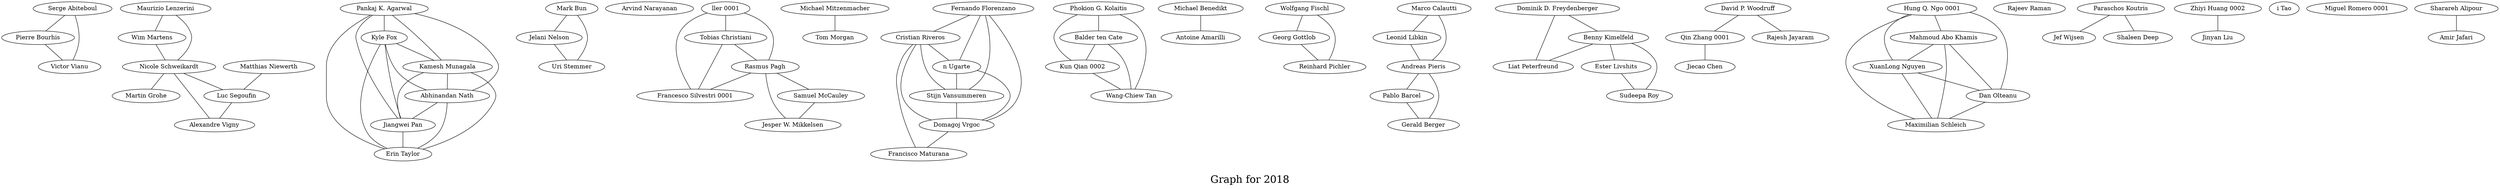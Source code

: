 /*****
Graph for 2018
*****/

graph G {
  graph [splines=true overlap=false]
  node  [shape=ellipse, width=0.3, height=0.3]
  0 [label="Serge Abiteboul"];
  1 [label="Pierre Bourhis"];
  2 [label="Victor Vianu"];
  3 [label="Maurizio Lenzerini"];
  4 [label="Wim Martens"];
  5 [label="Nicole Schweikardt"];
  6 [label="Pankaj K. Agarwal"];
  7 [label="Kyle Fox"];
  8 [label="Kamesh Munagala"];
  9 [label="Abhinandan Nath"];
  10 [label="Jiangwei Pan"];
  11 [label="Erin Taylor"];
  12 [label="Mark Bun"];
  13 [label="Jelani Nelson"];
  14 [label="Uri Stemmer"];
  15 [label="Arvind Narayanan"];
  16 [label="ller 0001"];
  17 [label="Tobias Christiani"];
  18 [label="Rasmus Pagh"];
  19 [label="Francesco Silvestri 0001"];
  20 [label="Michael Mitzenmacher"];
  21 [label="Tom Morgan"];
  22 [label="Fernando Florenzano"];
  23 [label="Cristian Riveros"];
  24 [label="n Ugarte"];
  25 [label="Stijn Vansummeren"];
  26 [label="Domagoj Vrgoc"];
  27 [label="Phokion G. Kolaitis"];
  28 [label="Martin Grohe"];
  29 [label="Michael Benedikt"];
  30 [label="Antoine Amarilli"];
  31 [label="Matthias Niewerth"];
  32 [label="Luc Segoufin"];
  33 [label="Wolfgang Fischl"];
  34 [label="Georg Gottlob"];
  35 [label="Reinhard Pichler"];
  36 [label="Marco Calautti"];
  37 [label="Leonid Libkin"];
  38 [label="Andreas Pieris"];
  39 [label="Dominik D. Freydenberger"];
  40 [label="Benny Kimelfeld"];
  41 [label="Liat Peterfreund"];
  42 [label="David P. Woodruff"];
  43 [label="Qin Zhang 0001"];
  44 [label="Hung Q. Ngo 0001"];
  45 [label="Rajeev Raman"];
  46 [label="Paraschos Koutris"];
  47 [label="Jef Wijsen"];
  48 [label="Mahmoud Abo Khamis"];
  49 [label="XuanLong Nguyen"];
  50 [label="Dan Olteanu"];
  51 [label="Maximilian Schleich"];
  52 [label="Zhiyi Huang 0002"];
  53 [label="Jinyan Liu"];
  54 [label="Alexandre Vigny"];
  55 [label="Pablo Barcel"];
  56 [label="Gerald Berger"];
  57 [label="Balder ten Cate"];
  58 [label="Kun Qian 0002"];
  59 [label="Wang-Chiew Tan"];
  60 [label="i Tao"];
  61 [label="Rajesh Jayaram"];
  62 [label="Miguel Romero 0001"];
  63 [label="Sharareh Alipour"];
  64 [label="Amir Jafari"];
  65 [label="Ester Livshits"];
  66 [label="Sudeepa Roy"];
  67 [label="Samuel McCauley"];
  68 [label="Jesper W. Mikkelsen"];
  69 [label="Jiecao Chen"];
  70 [label="Shaleen Deep"];
  71 [label="Francisco Maturana"];
  0 -- 1;
  0 -- 2;
  1 -- 2;
  3 -- 4;
  3 -- 5;
  4 -- 5;
  5 -- 28;
  5 -- 32;
  5 -- 54;
  6 -- 7;
  6 -- 8;
  6 -- 9;
  6 -- 10;
  6 -- 11;
  7 -- 8;
  7 -- 9;
  7 -- 10;
  7 -- 11;
  8 -- 9;
  8 -- 10;
  8 -- 11;
  9 -- 10;
  9 -- 11;
  10 -- 11;
  12 -- 13;
  12 -- 14;
  13 -- 14;
  16 -- 17;
  16 -- 18;
  16 -- 19;
  17 -- 18;
  17 -- 19;
  18 -- 19;
  18 -- 67;
  18 -- 68;
  20 -- 21;
  22 -- 23;
  22 -- 24;
  22 -- 25;
  22 -- 26;
  23 -- 24;
  23 -- 25;
  23 -- 26;
  23 -- 71;
  24 -- 25;
  24 -- 26;
  25 -- 26;
  26 -- 71;
  27 -- 57;
  27 -- 58;
  27 -- 59;
  29 -- 30;
  31 -- 32;
  32 -- 54;
  33 -- 34;
  33 -- 35;
  34 -- 35;
  36 -- 37;
  36 -- 38;
  37 -- 38;
  38 -- 55;
  38 -- 56;
  39 -- 40;
  39 -- 41;
  40 -- 41;
  40 -- 65;
  40 -- 66;
  42 -- 43;
  42 -- 61;
  43 -- 69;
  44 -- 48;
  44 -- 49;
  44 -- 50;
  44 -- 51;
  46 -- 47;
  46 -- 70;
  48 -- 49;
  48 -- 50;
  48 -- 51;
  49 -- 50;
  49 -- 51;
  50 -- 51;
  52 -- 53;
  55 -- 56;
  57 -- 58;
  57 -- 59;
  58 -- 59;
  63 -- 64;
  65 -- 66;
  67 -- 68;
  label = "\nGraph for 2018\n";  fontsize=24;
}
